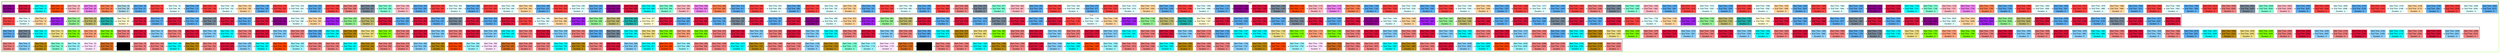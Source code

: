 digraph G {

fontname="Helvetica,Arial,sans-serif"
node [fontname="Helvetica,Arial,sans-serif"]
edge [fontname="Helvetica,Arial,sans-serif"]
graph [rankdir = "LR"];
node [fontsize = "20" shape = "ellipse"];

    subgraph cluster_Mod_0{
        color =chartreuse
        style = bold
        subgraph cluster_0{
           node [style=filled]
           color = black


            "node290" [
               label = "Start Time : 0 | End Time : 4 | Duration : 4"
               shape = "record"
               color = darkmagenta
            ]

            "node186" [
               label = "Start Time : 4 | End Time : 8 | Duration : 4"
               shape = "record"
               color = crimson
            ]

            "node64" [
               label = "Start Time : 8 | End Time : 13 | Duration : 5"
               shape = "record"
               color = aqua
            ]

            "node88" [
               label = "Start Time : 13 | End Time : 18 | Duration : 5"
               shape = "record"
               color = orangered1
            ]

            "node419" [
               label = "Start Time : 18 | End Time : 23 | Duration : 5"
               shape = "record"
               color = lightpink
            ]

            "node108" [
               label = "Start Time : 23 | End Time : 28 | Duration : 5"
               shape = "record"
               color = violet
            ]

            "node180" [
               label = "Start Time : 28 | End Time : 32 | Duration : 4"
               shape = "record"
               color = coral
            ]

            "node306" [
               label = "Start Time : 32 | End Time : 36 | Duration : 4"
               shape = "record"
               color = lightblue
            ]

            "node1" [
               label = "Start Time : 36 | End Time : 41 | Duration : 5"
               shape = "record"
               color = steelblue2
            ]

            "node113" [
               label = "Start Time : 72 | End Time : 76 | Duration : 4"
               shape = "record"
               color = brown1
            ]

            "node372" [
               label = "Start Time : 76 | End Time : 80 | Duration : 4"
               shape = "record"
               color = lightcyan
            ]

            "node3" [
               label = "Start Time : 108 | End Time : 113 | Duration : 5"
               shape = "record"
               color = steelblue2
            ]

            "node114" [
               label = "Start Time : 144 | End Time : 148 | Duration : 4"
               shape = "record"
               color = brown1
            ]

            "node373" [
               label = "Start Time : 148 | End Time : 152 | Duration : 4"
               shape = "record"
               color = lightcyan
            ]

            "node145" [
               label = "Start Time : 152 | End Time : 156 | Duration : 4"
               shape = "record"
               color = burlywood1
            ]

            "node5" [
               label = "Start Time : 180 | End Time : 185 | Duration : 5"
               shape = "record"
               color = steelblue2
            ]

            "node115" [
               label = "Start Time : 216 | End Time : 220 | Duration : 4"
               shape = "record"
               color = brown1
            ]

            "node374" [
               label = "Start Time : 220 | End Time : 224 | Duration : 4"
               shape = "record"
               color = lightcyan
            ]

            "node7" [
               label = "Start Time : 252 | End Time : 257 | Duration : 5"
               shape = "record"
               color = steelblue2
            ]

            "node116" [
               label = "Start Time : 288 | End Time : 292 | Duration : 4"
               shape = "record"
               color = brown1
            ]

            "node315" [
               label = "Start Time : 292 | End Time : 296 | Duration : 4"
               shape = "record"
               color = lightcoral
            ]

            "node469" [
               label = "Start Time : 296 | End Time : 301 | Duration : 5"
               shape = "record"
               color = lightslategray
            ]

            "node81" [
               label = "Start Time : 301 | End Time : 306 | Duration : 5"
               shape = "record"
               color = aquamarine
            ]

            "node420" [
               label = "Start Time : 306 | End Time : 311 | Duration : 5"
               shape = "record"
               color = lightpink
            ]

            "node9" [
               label = "Start Time : 324 | End Time : 329 | Duration : 5"
               shape = "record"
               color = steelblue2
            ]

            "node117" [
               label = "Start Time : 360 | End Time : 364 | Duration : 4"
               shape = "record"
               color = brown1
            ]

            "node376" [
               label = "Start Time : 364 | End Time : 368 | Duration : 4"
               shape = "record"
               color = lightcyan
            ]

            "node11" [
               label = "Start Time : 396 | End Time : 401 | Duration : 5"
               shape = "record"
               color = steelblue2
            ]

            "node118" [
               label = "Start Time : 432 | End Time : 436 | Duration : 4"
               shape = "record"
               color = brown1
            ]

            "node377" [
               label = "Start Time : 436 | End Time : 440 | Duration : 4"
               shape = "record"
               color = lightcyan
            ]

            "node147" [
               label = "Start Time : 440 | End Time : 444 | Duration : 4"
               shape = "record"
               color = burlywood1
            ]

            "node13" [
               label = "Start Time : 468 | End Time : 473 | Duration : 5"
               shape = "record"
               color = steelblue2
            ]

            "node119" [
               label = "Start Time : 504 | End Time : 508 | Duration : 4"
               shape = "record"
               color = brown1
            ]

            "node378" [
               label = "Start Time : 508 | End Time : 512 | Duration : 4"
               shape = "record"
               color = lightcyan
            ]

            "node15" [
               label = "Start Time : 540 | End Time : 545 | Duration : 5"
               shape = "record"
               color = steelblue2
            ]

            "node292" [
               label = "Start Time : 576 | End Time : 580 | Duration : 4"
               shape = "record"
               color = darkmagenta
            ]

            "node202" [
               label = "Start Time : 580 | End Time : 584 | Duration : 4"
               shape = "record"
               color = crimson
            ]

            "node68" [
               label = "Start Time : 584 | End Time : 589 | Duration : 5"
               shape = "record"
               color = aqua
            ]

            "node82" [
               label = "Start Time : 589 | End Time : 594 | Duration : 5"
               shape = "record"
               color = aquamarine
            ]

            "node421" [
               label = "Start Time : 594 | End Time : 599 | Duration : 5"
               shape = "record"
               color = lightpink
            ]

            "node109" [
               label = "Start Time : 599 | End Time : 604 | Duration : 5"
               shape = "record"
               color = violet
            ]

            "node181" [
               label = "Start Time : 604 | End Time : 608 | Duration : 4"
               shape = "record"
               color = coral
            ]

            "node17" [
               label = "Start Time : 612 | End Time : 617 | Duration : 5"
               shape = "record"
               color = steelblue2
            ]

            "node121" [
               label = "Start Time : 648 | End Time : 652 | Duration : 4"
               shape = "record"
               color = brown1
            ]

            "node380" [
               label = "Start Time : 652 | End Time : 656 | Duration : 4"
               shape = "record"
               color = lightcyan
            ]

            "node19" [
               label = "Start Time : 684 | End Time : 689 | Duration : 5"
               shape = "record"
               color = steelblue2
            ]

            "node122" [
               label = "Start Time : 720 | End Time : 724 | Duration : 4"
               shape = "record"
               color = brown1
            ]

            "node381" [
               label = "Start Time : 724 | End Time : 728 | Duration : 4"
               shape = "record"
               color = lightcyan
            ]

            "node149" [
               label = "Start Time : 728 | End Time : 732 | Duration : 4"
               shape = "record"
               color = burlywood1
            ]

            "node21" [
               label = "Start Time : 756 | End Time : 761 | Duration : 5"
               shape = "record"
               color = steelblue2
            ]

            "node123" [
               label = "Start Time : 792 | End Time : 796 | Duration : 4"
               shape = "record"
               color = brown1
            ]

            "node382" [
               label = "Start Time : 796 | End Time : 800 | Duration : 4"
               shape = "record"
               color = lightcyan
            ]

            "node23" [
               label = "Start Time : 828 | End Time : 833 | Duration : 5"
               shape = "record"
               color = steelblue2
            ]

            "node124" [
               label = "Start Time : 864 | End Time : 868 | Duration : 4"
               shape = "record"
               color = brown1
            ]

            "node331" [
               label = "Start Time : 868 | End Time : 872 | Duration : 4"
               shape = "record"
               color = lightcoral
            ]

            "node473" [
               label = "Start Time : 872 | End Time : 877 | Duration : 5"
               shape = "record"
               color = lightslategray
            ]

            "node83" [
               label = "Start Time : 877 | End Time : 882 | Duration : 5"
               shape = "record"
               color = aquamarine
            ]

            "node422" [
               label = "Start Time : 882 | End Time : 887 | Duration : 5"
               shape = "record"
               color = lightpink
            ]

            "node25" [
               label = "Start Time : 900 | End Time : 905 | Duration : 5"
               shape = "record"
               color = steelblue2
            ]

            "node125" [
               label = "Start Time : 936 | End Time : 940 | Duration : 4"
               shape = "record"
               color = brown1
            ]

            "node384" [
               label = "Start Time : 940 | End Time : 944 | Duration : 4"
               shape = "record"
               color = lightcyan
            ]

            "node27" [
               label = "Start Time : 972 | End Time : 977 | Duration : 5"
               shape = "record"
               color = steelblue2
            ]

            "node126" [
               label = "Start Time : 1008 | End Time : 1012 | Duration : 4"
               shape = "record"
               color = brown1
            ]

            "node385" [
               label = "Start Time : 1012 | End Time : 1016 | Duration : 4"
               shape = "record"
               color = lightcyan
            ]

            "node151" [
               label = "Start Time : 1016 | End Time : 1020 | Duration : 4"
               shape = "record"
               color = burlywood1
            ]

            "node29" [
               label = "Start Time : 1044 | End Time : 1049 | Duration : 5"
               shape = "record"
               color = steelblue2
            ]

            "node127" [
               label = "Start Time : 1080 | End Time : 1084 | Duration : 4"
               shape = "record"
               color = brown1
            ]

            "node386" [
               label = "Start Time : 1084 | End Time : 1088 | Duration : 4"
               shape = "record"
               color = lightcyan
            ]

            "node31" [
               label = "Start Time : 1116 | End Time : 1121 | Duration : 5"
               shape = "record"
               color = steelblue2
            ]

            "node294" [
               label = "Start Time : 1152 | End Time : 1156 | Duration : 4"
               shape = "record"
               color = darkmagenta
            ]

            "node218" [
               label = "Start Time : 1156 | End Time : 1160 | Duration : 4"
               shape = "record"
               color = crimson
            ]

            "node475" [
               label = "Start Time : 1160 | End Time : 1165 | Duration : 5"
               shape = "record"
               color = lightslategray
            ]

            "node92" [
               label = "Start Time : 1165 | End Time : 1170 | Duration : 5"
               shape = "record"
               color = orangered1
            ]

            "node423" [
               label = "Start Time : 1170 | End Time : 1175 | Duration : 5"
               shape = "record"
               color = lightpink
            ]

            "node110" [
               label = "Start Time : 1175 | End Time : 1180 | Duration : 5"
               shape = "record"
               color = violet
            ]

            "node182" [
               label = "Start Time : 1180 | End Time : 1184 | Duration : 4"
               shape = "record"
               color = coral
            ]

            "node33" [
               label = "Start Time : 1188 | End Time : 1193 | Duration : 5"
               shape = "record"
               color = steelblue2
            ]

            "node129" [
               label = "Start Time : 1224 | End Time : 1228 | Duration : 4"
               shape = "record"
               color = brown1
            ]

            "node388" [
               label = "Start Time : 1228 | End Time : 1232 | Duration : 4"
               shape = "record"
               color = lightcyan
            ]

            "node35" [
               label = "Start Time : 1260 | End Time : 1265 | Duration : 5"
               shape = "record"
               color = steelblue2
            ]

            "node130" [
               label = "Start Time : 1296 | End Time : 1300 | Duration : 4"
               shape = "record"
               color = brown1
            ]

            "node389" [
               label = "Start Time : 1300 | End Time : 1304 | Duration : 4"
               shape = "record"
               color = lightcyan
            ]

            "node153" [
               label = "Start Time : 1304 | End Time : 1308 | Duration : 4"
               shape = "record"
               color = burlywood1
            ]

            "node37" [
               label = "Start Time : 1332 | End Time : 1337 | Duration : 5"
               shape = "record"
               color = steelblue2
            ]

            "node131" [
               label = "Start Time : 1368 | End Time : 1372 | Duration : 4"
               shape = "record"
               color = brown1
            ]

            "node390" [
               label = "Start Time : 1372 | End Time : 1376 | Duration : 4"
               shape = "record"
               color = lightcyan
            ]

            "node39" [
               label = "Start Time : 1404 | End Time : 1409 | Duration : 5"
               shape = "record"
               color = steelblue2
            ]

            "node132" [
               label = "Start Time : 1440 | End Time : 1444 | Duration : 4"
               shape = "record"
               color = brown1
            ]

            "node347" [
               label = "Start Time : 1444 | End Time : 1448 | Duration : 4"
               shape = "record"
               color = lightcoral
            ]

            "node477" [
               label = "Start Time : 1448 | End Time : 1453 | Duration : 5"
               shape = "record"
               color = lightslategray
            ]

            "node85" [
               label = "Start Time : 1453 | End Time : 1458 | Duration : 5"
               shape = "record"
               color = aquamarine
            ]

            "node424" [
               label = "Start Time : 1458 | End Time : 1463 | Duration : 5"
               shape = "record"
               color = lightpink
            ]

            "node41" [
               label = "Start Time : 1476 | End Time : 1481 | Duration : 5"
               shape = "record"
               color = steelblue2
            ]

            "node133" [
               label = "Start Time : 1512 | End Time : 1516 | Duration : 4"
               shape = "record"
               color = brown1
            ]

            "node392" [
               label = "Start Time : 1516 | End Time : 1520 | Duration : 4"
               shape = "record"
               color = lightcyan
            ]

            "node43" [
               label = "Start Time : 1548 | End Time : 1553 | Duration : 5"
               shape = "record"
               color = steelblue2
            ]

            "node134" [
               label = "Start Time : 1584 | End Time : 1588 | Duration : 4"
               shape = "record"
               color = brown1
            ]

            "node393" [
               label = "Start Time : 1588 | End Time : 1592 | Duration : 4"
               shape = "record"
               color = lightcyan
            ]

            "node155" [
               label = "Start Time : 1592 | End Time : 1596 | Duration : 4"
               shape = "record"
               color = burlywood1
            ]

            "node45" [
               label = "Start Time : 1620 | End Time : 1625 | Duration : 5"
               shape = "record"
               color = steelblue2
            ]

            "node135" [
               label = "Start Time : 1656 | End Time : 1660 | Duration : 4"
               shape = "record"
               color = brown1
            ]

            "node394" [
               label = "Start Time : 1660 | End Time : 1664 | Duration : 4"
               shape = "record"
               color = lightcyan
            ]

            "node47" [
               label = "Start Time : 1692 | End Time : 1697 | Duration : 5"
               shape = "record"
               color = steelblue2
            ]

            "node296" [
               label = "Start Time : 1728 | End Time : 1732 | Duration : 4"
               shape = "record"
               color = darkmagenta
            ]

            "node234" [
               label = "Start Time : 1732 | End Time : 1736 | Duration : 4"
               shape = "record"
               color = crimson
            ]

            "node76" [
               label = "Start Time : 1736 | End Time : 1741 | Duration : 5"
               shape = "record"
               color = aqua
            ]

            "node86" [
               label = "Start Time : 1741 | End Time : 1746 | Duration : 5"
               shape = "record"
               color = aquamarine
            ]

            "node425" [
               label = "Start Time : 1746 | End Time : 1751 | Duration : 5"
               shape = "record"
               color = lightpink
            ]

            "node111" [
               label = "Start Time : 1751 | End Time : 1756 | Duration : 5"
               shape = "record"
               color = violet
            ]

            "node183" [
               label = "Start Time : 1756 | End Time : 1760 | Duration : 4"
               shape = "record"
               color = coral
            ]

            "node49" [
               label = "Start Time : 1764 | End Time : 1769 | Duration : 5"
               shape = "record"
               color = steelblue2
            ]

            "node137" [
               label = "Start Time : 1800 | End Time : 1804 | Duration : 4"
               shape = "record"
               color = brown1
            ]

            "node396" [
               label = "Start Time : 1804 | End Time : 1808 | Duration : 4"
               shape = "record"
               color = lightcyan
            ]

            "node51" [
               label = "Start Time : 1836 | End Time : 1841 | Duration : 5"
               shape = "record"
               color = steelblue2
            ]

            "node138" [
               label = "Start Time : 1872 | End Time : 1876 | Duration : 4"
               shape = "record"
               color = brown1
            ]

            "node397" [
               label = "Start Time : 1876 | End Time : 1880 | Duration : 4"
               shape = "record"
               color = lightcyan
            ]

            "node157" [
               label = "Start Time : 1880 | End Time : 1884 | Duration : 4"
               shape = "record"
               color = burlywood1
            ]

            "node53" [
               label = "Start Time : 1908 | End Time : 1913 | Duration : 5"
               shape = "record"
               color = steelblue2
            ]

            "node139" [
               label = "Start Time : 1944 | End Time : 1948 | Duration : 4"
               shape = "record"
               color = brown1
            ]

            "node398" [
               label = "Start Time : 1948 | End Time : 1952 | Duration : 4"
               shape = "record"
               color = lightcyan
            ]

            "node55" [
               label = "Start Time : 1980 | End Time : 1985 | Duration : 5"
               shape = "record"
               color = steelblue2
            ]

            "node140" [
               label = "Start Time : 2016 | End Time : 2020 | Duration : 4"
               shape = "record"
               color = brown1
            ]

            "node363" [
               label = "Start Time : 2020 | End Time : 2024 | Duration : 4"
               shape = "record"
               color = lightcoral
            ]

            "node481" [
               label = "Start Time : 2024 | End Time : 2029 | Duration : 5"
               shape = "record"
               color = lightslategray
            ]

            "node87" [
               label = "Start Time : 2029 | End Time : 2034 | Duration : 5"
               shape = "record"
               color = aquamarine
            ]

            "node426" [
               label = "Start Time : 2034 | End Time : 2039 | Duration : 5"
               shape = "record"
               color = lightpink
            ]

            "node57" [
               label = "Start Time : 2052 | End Time : 2057 | Duration : 5"
               shape = "record"
               color = steelblue2
            ]

            "node141" [
               label = "Start Time : 2088 | End Time : 2092 | Duration : 4"
               shape = "record"
               color = brown1
            ]

            "node400" [
               label = "Start Time : 2092 | End Time : 2096 | Duration : 4"
               shape = "record"
               color = lightcyan
            ]

            "node59" [
               label = "Start Time : 2124 | End Time : 2129 | Duration : 5"
               shape = "record"
               color = steelblue2
            ]

            "node142" [
               label = "Start Time : 2160 | End Time : 2164 | Duration : 4"
               shape = "record"
               color = brown1
            ]

            "node401" [
               label = "Start Time : 2164 | End Time : 2168 | Duration : 4"
               shape = "record"
               color = lightcyan
            ]

            "node159" [
               label = "Start Time : 2168 | End Time : 2172 | Duration : 4"
               shape = "record"
               color = burlywood1
            ]

            "node61" [
               label = "Start Time : 2196 | End Time : 2201 | Duration : 5"
               shape = "record"
               color = steelblue2
            ]

            "node143" [
               label = "Start Time : 2232 | End Time : 2236 | Duration : 4"
               shape = "record"
               color = brown1
            ]

            "node402" [
               label = "Start Time : 2236 | End Time : 2240 | Duration : 4"
               shape = "record"
               color = lightcyan
            ]

            "node63" [
               label = "Start Time : 2268 | End Time : 2273 | Duration : 5"
               shape = "record"
               color = steelblue2
            ]

            node290 -> node186 -> node64 -> node88 -> node419 -> node108 -> node180 -> node306 -> node1 -> node113 -> node372 -> node3 -> node114 -> node373 -> node145 -> node5 -> node115 -> node374 -> node7 -> node116 -> node315 -> node469 -> node81 -> node420 -> node9 -> node117 -> node376 -> node11 -> node118 -> node377 -> node147 -> node13 -> node119 -> node378 -> node15 -> node292 -> node202 -> node68 -> node82 -> node421 -> node109 -> node181 -> node17 -> node121 -> node380 -> node19 -> node122 -> node381 -> node149 -> node21 -> node123 -> node382 -> node23 -> node124 -> node331 -> node473 -> node83 -> node422 -> node25 -> node125 -> node384 -> node27 -> node126 -> node385 -> node151 -> node29 -> node127 -> node386 -> node31 -> node294 -> node218 -> node475 -> node92 -> node423 -> node110 -> node182 -> node33 -> node129 -> node388 -> node35 -> node130 -> node389 -> node153 -> node37 -> node131 -> node390 -> node39 -> node132 -> node347 -> node477 -> node85 -> node424 -> node41 -> node133 -> node392 -> node43 -> node134 -> node393 -> node155 -> node45 -> node135 -> node394 -> node47 -> node296 -> node234 -> node76 -> node86 -> node425 -> node111 -> node183 -> node49 -> node137 -> node396 -> node51 -> node138 -> node397 -> node157 -> node53 -> node139 -> node398 -> node55 -> node140 -> node363 -> node481 -> node87 -> node426 -> node57 -> node141 -> node400 -> node59 -> node142 -> node401 -> node159 -> node61 -> node143 -> node402 -> node63

            label = "PC #1"

        }
        subgraph cluster_1{
           node [style=filled]
           color = black


            "node112" [
               label = "Start Time : 0 | End Time : 4 | Duration : 4"
               shape = "record"
               color = brown1
            ]

            "node371" [
               label = "Start Time : 4 | End Time : 8 | Duration : 4"
               shape = "record"
               color = lightcyan
            ]

            "node144" [
               label = "Start Time : 8 | End Time : 12 | Duration : 4"
               shape = "record"
               color = burlywood1
            ]

            "node96" [
               label = "Start Time : 12 | End Time : 17 | Duration : 5"
               shape = "record"
               color = x11purple
            ]

            "node411" [
               label = "Start Time : 17 | End Time : 22 | Duration : 5"
               shape = "record"
               color = lightgreen
            ]

            "node282" [
               label = "Start Time : 22 | End Time : 26 | Duration : 4"
               shape = "record"
               color = darkkhaki
            ]

            "node431" [
               label = "Start Time : 26 | End Time : 31 | Duration : 5"
               shape = "record"
               color = lightseagreen
            ]

            "node302" [
               label = "Start Time : 31 | End Time : 35 | Duration : 4"
               shape = "record"
               color = lemonchiffon
            ]

            "node187" [
               label = "Start Time : 36 | End Time : 40 | Duration : 4"
               shape = "record"
               color = crimson
            ]

            "node2" [
               label = "Start Time : 72 | End Time : 77 | Duration : 5"
               shape = "record"
               color = steelblue2
            ]

            "node189" [
               label = "Start Time : 108 | End Time : 112 | Duration : 4"
               shape = "record"
               color = crimson
            ]

            "node4" [
               label = "Start Time : 144 | End Time : 149 | Duration : 5"
               shape = "record"
               color = steelblue2
            ]

            "node468" [
               label = "Start Time : 149 | End Time : 154 | Duration : 5"
               shape = "record"
               color = lightslategray
            ]

            "node191" [
               label = "Start Time : 180 | End Time : 184 | Duration : 4"
               shape = "record"
               color = crimson
            ]

            "node6" [
               label = "Start Time : 216 | End Time : 221 | Duration : 5"
               shape = "record"
               color = steelblue2
            ]

            "node193" [
               label = "Start Time : 252 | End Time : 256 | Duration : 4"
               shape = "record"
               color = crimson
            ]

            "node291" [
               label = "Start Time : 288 | End Time : 292 | Duration : 4"
               shape = "record"
               color = darkmagenta
            ]

            "node375" [
               label = "Start Time : 292 | End Time : 296 | Duration : 4"
               shape = "record"
               color = lightcyan
            ]

            "node146" [
               label = "Start Time : 296 | End Time : 300 | Duration : 4"
               shape = "record"
               color = burlywood1
            ]

            "node97" [
               label = "Start Time : 300 | End Time : 305 | Duration : 5"
               shape = "record"
               color = x11purple
            ]

            "node412" [
               label = "Start Time : 305 | End Time : 310 | Duration : 5"
               shape = "record"
               color = lightgreen
            ]

            "node283" [
               label = "Start Time : 310 | End Time : 314 | Duration : 4"
               shape = "record"
               color = darkkhaki
            ]

            "node195" [
               label = "Start Time : 324 | End Time : 328 | Duration : 4"
               shape = "record"
               color = crimson
            ]

            "node10" [
               label = "Start Time : 360 | End Time : 365 | Duration : 5"
               shape = "record"
               color = steelblue2
            ]

            "node197" [
               label = "Start Time : 396 | End Time : 400 | Duration : 4"
               shape = "record"
               color = crimson
            ]

            "node12" [
               label = "Start Time : 432 | End Time : 437 | Duration : 5"
               shape = "record"
               color = steelblue2
            ]

            "node470" [
               label = "Start Time : 437 | End Time : 442 | Duration : 5"
               shape = "record"
               color = lightslategray
            ]

            "node199" [
               label = "Start Time : 468 | End Time : 472 | Duration : 4"
               shape = "record"
               color = crimson
            ]

            "node14" [
               label = "Start Time : 504 | End Time : 509 | Duration : 5"
               shape = "record"
               color = steelblue2
            ]

            "node201" [
               label = "Start Time : 540 | End Time : 544 | Duration : 4"
               shape = "record"
               color = crimson
            ]

            "node120" [
               label = "Start Time : 576 | End Time : 580 | Duration : 4"
               shape = "record"
               color = brown1
            ]

            "node379" [
               label = "Start Time : 580 | End Time : 584 | Duration : 4"
               shape = "record"
               color = lightcyan
            ]

            "node148" [
               label = "Start Time : 584 | End Time : 588 | Duration : 4"
               shape = "record"
               color = burlywood1
            ]

            "node98" [
               label = "Start Time : 588 | End Time : 593 | Duration : 5"
               shape = "record"
               color = x11purple
            ]

            "node413" [
               label = "Start Time : 593 | End Time : 598 | Duration : 5"
               shape = "record"
               color = lightgreen
            ]

            "node284" [
               label = "Start Time : 598 | End Time : 602 | Duration : 4"
               shape = "record"
               color = darkkhaki
            ]

            "node432" [
               label = "Start Time : 602 | End Time : 607 | Duration : 5"
               shape = "record"
               color = lightseagreen
            ]

            "node303" [
               label = "Start Time : 607 | End Time : 611 | Duration : 4"
               shape = "record"
               color = lemonchiffon
            ]

            "node203" [
               label = "Start Time : 612 | End Time : 616 | Duration : 4"
               shape = "record"
               color = crimson
            ]

            "node18" [
               label = "Start Time : 648 | End Time : 653 | Duration : 5"
               shape = "record"
               color = steelblue2
            ]

            "node205" [
               label = "Start Time : 684 | End Time : 688 | Duration : 4"
               shape = "record"
               color = crimson
            ]

            "node20" [
               label = "Start Time : 720 | End Time : 725 | Duration : 5"
               shape = "record"
               color = steelblue2
            ]

            "node472" [
               label = "Start Time : 725 | End Time : 730 | Duration : 5"
               shape = "record"
               color = lightslategray
            ]

            "node207" [
               label = "Start Time : 756 | End Time : 760 | Duration : 4"
               shape = "record"
               color = crimson
            ]

            "node22" [
               label = "Start Time : 792 | End Time : 797 | Duration : 5"
               shape = "record"
               color = steelblue2
            ]

            "node209" [
               label = "Start Time : 828 | End Time : 832 | Duration : 4"
               shape = "record"
               color = crimson
            ]

            "node293" [
               label = "Start Time : 864 | End Time : 868 | Duration : 4"
               shape = "record"
               color = darkmagenta
            ]

            "node383" [
               label = "Start Time : 868 | End Time : 872 | Duration : 4"
               shape = "record"
               color = lightcyan
            ]

            "node150" [
               label = "Start Time : 872 | End Time : 876 | Duration : 4"
               shape = "record"
               color = burlywood1
            ]

            "node99" [
               label = "Start Time : 876 | End Time : 881 | Duration : 5"
               shape = "record"
               color = x11purple
            ]

            "node414" [
               label = "Start Time : 881 | End Time : 886 | Duration : 5"
               shape = "record"
               color = lightgreen
            ]

            "node285" [
               label = "Start Time : 886 | End Time : 890 | Duration : 4"
               shape = "record"
               color = darkkhaki
            ]

            "node211" [
               label = "Start Time : 900 | End Time : 904 | Duration : 4"
               shape = "record"
               color = crimson
            ]

            "node26" [
               label = "Start Time : 936 | End Time : 941 | Duration : 5"
               shape = "record"
               color = steelblue2
            ]

            "node213" [
               label = "Start Time : 972 | End Time : 976 | Duration : 4"
               shape = "record"
               color = crimson
            ]

            "node28" [
               label = "Start Time : 1008 | End Time : 1013 | Duration : 5"
               shape = "record"
               color = steelblue2
            ]

            "node474" [
               label = "Start Time : 1013 | End Time : 1018 | Duration : 5"
               shape = "record"
               color = lightslategray
            ]

            "node215" [
               label = "Start Time : 1044 | End Time : 1048 | Duration : 4"
               shape = "record"
               color = crimson
            ]

            "node30" [
               label = "Start Time : 1080 | End Time : 1085 | Duration : 5"
               shape = "record"
               color = steelblue2
            ]

            "node217" [
               label = "Start Time : 1116 | End Time : 1120 | Duration : 4"
               shape = "record"
               color = crimson
            ]

            "node128" [
               label = "Start Time : 1152 | End Time : 1156 | Duration : 4"
               shape = "record"
               color = brown1
            ]

            "node387" [
               label = "Start Time : 1156 | End Time : 1160 | Duration : 4"
               shape = "record"
               color = lightcyan
            ]

            "node152" [
               label = "Start Time : 1160 | End Time : 1164 | Duration : 4"
               shape = "record"
               color = burlywood1
            ]

            "node100" [
               label = "Start Time : 1164 | End Time : 1169 | Duration : 5"
               shape = "record"
               color = x11purple
            ]

            "node415" [
               label = "Start Time : 1169 | End Time : 1174 | Duration : 5"
               shape = "record"
               color = lightgreen
            ]

            "node286" [
               label = "Start Time : 1174 | End Time : 1178 | Duration : 4"
               shape = "record"
               color = darkkhaki
            ]

            "node433" [
               label = "Start Time : 1178 | End Time : 1183 | Duration : 5"
               shape = "record"
               color = lightseagreen
            ]

            "node304" [
               label = "Start Time : 1183 | End Time : 1187 | Duration : 4"
               shape = "record"
               color = lemonchiffon
            ]

            "node219" [
               label = "Start Time : 1188 | End Time : 1192 | Duration : 4"
               shape = "record"
               color = crimson
            ]

            "node34" [
               label = "Start Time : 1224 | End Time : 1229 | Duration : 5"
               shape = "record"
               color = steelblue2
            ]

            "node221" [
               label = "Start Time : 1260 | End Time : 1264 | Duration : 4"
               shape = "record"
               color = crimson
            ]

            "node36" [
               label = "Start Time : 1296 | End Time : 1301 | Duration : 5"
               shape = "record"
               color = steelblue2
            ]

            "node476" [
               label = "Start Time : 1301 | End Time : 1306 | Duration : 5"
               shape = "record"
               color = lightslategray
            ]

            "node223" [
               label = "Start Time : 1332 | End Time : 1336 | Duration : 4"
               shape = "record"
               color = crimson
            ]

            "node38" [
               label = "Start Time : 1368 | End Time : 1373 | Duration : 5"
               shape = "record"
               color = steelblue2
            ]

            "node225" [
               label = "Start Time : 1404 | End Time : 1408 | Duration : 4"
               shape = "record"
               color = crimson
            ]

            "node295" [
               label = "Start Time : 1440 | End Time : 1444 | Duration : 4"
               shape = "record"
               color = darkmagenta
            ]

            "node391" [
               label = "Start Time : 1444 | End Time : 1448 | Duration : 4"
               shape = "record"
               color = lightcyan
            ]

            "node154" [
               label = "Start Time : 1448 | End Time : 1452 | Duration : 4"
               shape = "record"
               color = burlywood1
            ]

            "node101" [
               label = "Start Time : 1452 | End Time : 1457 | Duration : 5"
               shape = "record"
               color = x11purple
            ]

            "node416" [
               label = "Start Time : 1457 | End Time : 1462 | Duration : 5"
               shape = "record"
               color = lightgreen
            ]

            "node287" [
               label = "Start Time : 1462 | End Time : 1466 | Duration : 4"
               shape = "record"
               color = darkkhaki
            ]

            "node227" [
               label = "Start Time : 1476 | End Time : 1480 | Duration : 4"
               shape = "record"
               color = crimson
            ]

            "node42" [
               label = "Start Time : 1512 | End Time : 1517 | Duration : 5"
               shape = "record"
               color = steelblue2
            ]

            "node229" [
               label = "Start Time : 1548 | End Time : 1552 | Duration : 4"
               shape = "record"
               color = crimson
            ]

            "node44" [
               label = "Start Time : 1584 | End Time : 1589 | Duration : 5"
               shape = "record"
               color = steelblue2
            ]

            "node478" [
               label = "Start Time : 1589 | End Time : 1594 | Duration : 5"
               shape = "record"
               color = lightslategray
            ]

            "node231" [
               label = "Start Time : 1620 | End Time : 1624 | Duration : 4"
               shape = "record"
               color = crimson
            ]

            "node46" [
               label = "Start Time : 1656 | End Time : 1661 | Duration : 5"
               shape = "record"
               color = steelblue2
            ]

            "node233" [
               label = "Start Time : 1692 | End Time : 1696 | Duration : 4"
               shape = "record"
               color = crimson
            ]

            "node136" [
               label = "Start Time : 1728 | End Time : 1732 | Duration : 4"
               shape = "record"
               color = brown1
            ]

            "node395" [
               label = "Start Time : 1732 | End Time : 1736 | Duration : 4"
               shape = "record"
               color = lightcyan
            ]

            "node156" [
               label = "Start Time : 1736 | End Time : 1740 | Duration : 4"
               shape = "record"
               color = burlywood1
            ]

            "node102" [
               label = "Start Time : 1740 | End Time : 1745 | Duration : 5"
               shape = "record"
               color = x11purple
            ]

            "node417" [
               label = "Start Time : 1745 | End Time : 1750 | Duration : 5"
               shape = "record"
               color = lightgreen
            ]

            "node288" [
               label = "Start Time : 1750 | End Time : 1754 | Duration : 4"
               shape = "record"
               color = darkkhaki
            ]

            "node434" [
               label = "Start Time : 1754 | End Time : 1759 | Duration : 5"
               shape = "record"
               color = lightseagreen
            ]

            "node305" [
               label = "Start Time : 1759 | End Time : 1763 | Duration : 4"
               shape = "record"
               color = lemonchiffon
            ]

            "node235" [
               label = "Start Time : 1764 | End Time : 1768 | Duration : 4"
               shape = "record"
               color = crimson
            ]

            "node50" [
               label = "Start Time : 1800 | End Time : 1805 | Duration : 5"
               shape = "record"
               color = steelblue2
            ]

            "node237" [
               label = "Start Time : 1836 | End Time : 1840 | Duration : 4"
               shape = "record"
               color = crimson
            ]

            "node52" [
               label = "Start Time : 1872 | End Time : 1877 | Duration : 5"
               shape = "record"
               color = steelblue2
            ]

            "node480" [
               label = "Start Time : 1877 | End Time : 1882 | Duration : 5"
               shape = "record"
               color = lightslategray
            ]

            "node239" [
               label = "Start Time : 1908 | End Time : 1912 | Duration : 4"
               shape = "record"
               color = crimson
            ]

            "node54" [
               label = "Start Time : 1944 | End Time : 1949 | Duration : 5"
               shape = "record"
               color = steelblue2
            ]

            "node241" [
               label = "Start Time : 1980 | End Time : 1984 | Duration : 4"
               shape = "record"
               color = crimson
            ]

            "node297" [
               label = "Start Time : 2016 | End Time : 2020 | Duration : 4"
               shape = "record"
               color = darkmagenta
            ]

            "node399" [
               label = "Start Time : 2020 | End Time : 2024 | Duration : 4"
               shape = "record"
               color = lightcyan
            ]

            "node158" [
               label = "Start Time : 2024 | End Time : 2028 | Duration : 4"
               shape = "record"
               color = burlywood1
            ]

            "node103" [
               label = "Start Time : 2028 | End Time : 2033 | Duration : 5"
               shape = "record"
               color = x11purple
            ]

            "node418" [
               label = "Start Time : 2033 | End Time : 2038 | Duration : 5"
               shape = "record"
               color = lightgreen
            ]

            "node289" [
               label = "Start Time : 2038 | End Time : 2042 | Duration : 4"
               shape = "record"
               color = darkkhaki
            ]

            "node243" [
               label = "Start Time : 2052 | End Time : 2056 | Duration : 4"
               shape = "record"
               color = crimson
            ]

            "node58" [
               label = "Start Time : 2088 | End Time : 2093 | Duration : 5"
               shape = "record"
               color = steelblue2
            ]

            "node245" [
               label = "Start Time : 2124 | End Time : 2128 | Duration : 4"
               shape = "record"
               color = crimson
            ]

            "node60" [
               label = "Start Time : 2160 | End Time : 2165 | Duration : 5"
               shape = "record"
               color = steelblue2
            ]

            "node482" [
               label = "Start Time : 2165 | End Time : 2170 | Duration : 5"
               shape = "record"
               color = lightslategray
            ]

            "node247" [
               label = "Start Time : 2196 | End Time : 2200 | Duration : 4"
               shape = "record"
               color = crimson
            ]

            "node62" [
               label = "Start Time : 2232 | End Time : 2237 | Duration : 5"
               shape = "record"
               color = steelblue2
            ]

            "node249" [
               label = "Start Time : 2268 | End Time : 2272 | Duration : 4"
               shape = "record"
               color = crimson
            ]

            node112 -> node371 -> node144 -> node96 -> node411 -> node282 -> node431 -> node302 -> node187 -> node2 -> node189 -> node4 -> node468 -> node191 -> node6 -> node193 -> node291 -> node375 -> node146 -> node97 -> node412 -> node283 -> node195 -> node10 -> node197 -> node12 -> node470 -> node199 -> node14 -> node201 -> node120 -> node379 -> node148 -> node98 -> node413 -> node284 -> node432 -> node303 -> node203 -> node18 -> node205 -> node20 -> node472 -> node207 -> node22 -> node209 -> node293 -> node383 -> node150 -> node99 -> node414 -> node285 -> node211 -> node26 -> node213 -> node28 -> node474 -> node215 -> node30 -> node217 -> node128 -> node387 -> node152 -> node100 -> node415 -> node286 -> node433 -> node304 -> node219 -> node34 -> node221 -> node36 -> node476 -> node223 -> node38 -> node225 -> node295 -> node391 -> node154 -> node101 -> node416 -> node287 -> node227 -> node42 -> node229 -> node44 -> node478 -> node231 -> node46 -> node233 -> node136 -> node395 -> node156 -> node102 -> node417 -> node288 -> node434 -> node305 -> node235 -> node50 -> node237 -> node52 -> node480 -> node239 -> node54 -> node241 -> node297 -> node399 -> node158 -> node103 -> node418 -> node289 -> node243 -> node58 -> node245 -> node60 -> node482 -> node247 -> node62 -> node249

            label = "PC #2"

        }
        subgraph cluster_2{
           node [style=filled]
           color = black


            "node0" [
               label = "Start Time : 0 | End Time : 5 | Duration : 5"
               shape = "record"
               color = steelblue2
            ]

            "node467" [
               label = "Start Time : 5 | End Time : 10 | Duration : 5"
               shape = "record"
               color = lightslategray
            ]

            "node250" [
               label = "Start Time : 10 | End Time : 14 | Duration : 4"
               shape = "record"
               color = cyan
            ]

            "node403" [
               label = "Start Time : 14 | End Time : 19 | Duration : 5"
               shape = "record"
               color = lightgoldenrod
            ]

            "node168" [
               label = "Start Time : 19 | End Time : 23 | Duration : 4"
               shape = "record"
               color = chartreuse
            ]

            "node427" [
               label = "Start Time : 23 | End Time : 28 | Duration : 5"
               shape = "record"
               color = lightsalmon
            ]

            "node298" [
               label = "Start Time : 28 | End Time : 32 | Duration : 4"
               shape = "record"
               color = lawngreen
            ]

            "node308" [
               label = "Start Time : 36 | End Time : 40 | Duration : 4"
               shape = "record"
               color = lightcoral
            ]

            "node188" [
               label = "Start Time : 72 | End Time : 76 | Duration : 4"
               shape = "record"
               color = crimson
            ]

            "node436" [
               label = "Start Time : 76 | End Time : 81 | Duration : 5"
               shape = "record"
               color = lightskyblue
            ]

            "node310" [
               label = "Start Time : 108 | End Time : 112 | Duration : 4"
               shape = "record"
               color = lightcoral
            ]

            "node190" [
               label = "Start Time : 144 | End Time : 148 | Duration : 4"
               shape = "record"
               color = crimson
            ]

            "node437" [
               label = "Start Time : 148 | End Time : 153 | Duration : 5"
               shape = "record"
               color = lightskyblue
            ]

            "node251" [
               label = "Start Time : 153 | End Time : 157 | Duration : 4"
               shape = "record"
               color = cyan
            ]

            "node312" [
               label = "Start Time : 180 | End Time : 184 | Duration : 4"
               shape = "record"
               color = lightcoral
            ]

            "node192" [
               label = "Start Time : 216 | End Time : 220 | Duration : 4"
               shape = "record"
               color = crimson
            ]

            "node438" [
               label = "Start Time : 220 | End Time : 225 | Duration : 5"
               shape = "record"
               color = lightskyblue
            ]

            "node314" [
               label = "Start Time : 252 | End Time : 256 | Duration : 4"
               shape = "record"
               color = lightcoral
            ]

            "node8" [
               label = "Start Time : 288 | End Time : 293 | Duration : 5"
               shape = "record"
               color = steelblue2
            ]

            "node66" [
               label = "Start Time : 293 | End Time : 298 | Duration : 5"
               shape = "record"
               color = aqua
            ]

            "node268" [
               label = "Start Time : 298 | End Time : 302 | Duration : 4"
               shape = "record"
               color = darkgoldenrod
            ]

            "node404" [
               label = "Start Time : 302 | End Time : 307 | Duration : 5"
               shape = "record"
               color = lightgoldenrod
            ]

            "node169" [
               label = "Start Time : 307 | End Time : 311 | Duration : 4"
               shape = "record"
               color = chartreuse
            ]

            "node316" [
               label = "Start Time : 324 | End Time : 328 | Duration : 4"
               shape = "record"
               color = lightcoral
            ]

            "node196" [
               label = "Start Time : 360 | End Time : 364 | Duration : 4"
               shape = "record"
               color = crimson
            ]

            "node440" [
               label = "Start Time : 364 | End Time : 369 | Duration : 5"
               shape = "record"
               color = lightskyblue
            ]

            "node318" [
               label = "Start Time : 396 | End Time : 400 | Duration : 4"
               shape = "record"
               color = lightcoral
            ]

            "node198" [
               label = "Start Time : 432 | End Time : 436 | Duration : 4"
               shape = "record"
               color = crimson
            ]

            "node441" [
               label = "Start Time : 436 | End Time : 441 | Duration : 5"
               shape = "record"
               color = lightskyblue
            ]

            "node253" [
               label = "Start Time : 441 | End Time : 445 | Duration : 4"
               shape = "record"
               color = cyan
            ]

            "node320" [
               label = "Start Time : 468 | End Time : 472 | Duration : 4"
               shape = "record"
               color = lightcoral
            ]

            "node200" [
               label = "Start Time : 504 | End Time : 508 | Duration : 4"
               shape = "record"
               color = crimson
            ]

            "node442" [
               label = "Start Time : 508 | End Time : 513 | Duration : 5"
               shape = "record"
               color = lightskyblue
            ]

            "node322" [
               label = "Start Time : 540 | End Time : 544 | Duration : 4"
               shape = "record"
               color = lightcoral
            ]

            "node16" [
               label = "Start Time : 576 | End Time : 581 | Duration : 5"
               shape = "record"
               color = steelblue2
            ]

            "node471" [
               label = "Start Time : 581 | End Time : 586 | Duration : 5"
               shape = "record"
               color = lightslategray
            ]

            "node254" [
               label = "Start Time : 586 | End Time : 590 | Duration : 4"
               shape = "record"
               color = cyan
            ]

            "node405" [
               label = "Start Time : 590 | End Time : 595 | Duration : 5"
               shape = "record"
               color = lightgoldenrod
            ]

            "node170" [
               label = "Start Time : 595 | End Time : 599 | Duration : 4"
               shape = "record"
               color = chartreuse
            ]

            "node428" [
               label = "Start Time : 599 | End Time : 604 | Duration : 5"
               shape = "record"
               color = lightsalmon
            ]

            "node299" [
               label = "Start Time : 604 | End Time : 608 | Duration : 4"
               shape = "record"
               color = lawngreen
            ]

            "node324" [
               label = "Start Time : 612 | End Time : 616 | Duration : 4"
               shape = "record"
               color = lightcoral
            ]

            "node204" [
               label = "Start Time : 648 | End Time : 652 | Duration : 4"
               shape = "record"
               color = crimson
            ]

            "node444" [
               label = "Start Time : 652 | End Time : 657 | Duration : 5"
               shape = "record"
               color = lightskyblue
            ]

            "node326" [
               label = "Start Time : 684 | End Time : 688 | Duration : 4"
               shape = "record"
               color = lightcoral
            ]

            "node206" [
               label = "Start Time : 720 | End Time : 724 | Duration : 4"
               shape = "record"
               color = crimson
            ]

            "node445" [
               label = "Start Time : 724 | End Time : 729 | Duration : 5"
               shape = "record"
               color = lightskyblue
            ]

            "node255" [
               label = "Start Time : 729 | End Time : 733 | Duration : 4"
               shape = "record"
               color = cyan
            ]

            "node328" [
               label = "Start Time : 756 | End Time : 760 | Duration : 4"
               shape = "record"
               color = lightcoral
            ]

            "node208" [
               label = "Start Time : 792 | End Time : 796 | Duration : 4"
               shape = "record"
               color = crimson
            ]

            "node446" [
               label = "Start Time : 796 | End Time : 801 | Duration : 5"
               shape = "record"
               color = lightskyblue
            ]

            "node330" [
               label = "Start Time : 828 | End Time : 832 | Duration : 4"
               shape = "record"
               color = lightcoral
            ]

            "node24" [
               label = "Start Time : 864 | End Time : 869 | Duration : 5"
               shape = "record"
               color = steelblue2
            ]

            "node70" [
               label = "Start Time : 869 | End Time : 874 | Duration : 5"
               shape = "record"
               color = aqua
            ]

            "node272" [
               label = "Start Time : 874 | End Time : 878 | Duration : 4"
               shape = "record"
               color = darkgoldenrod
            ]

            "node406" [
               label = "Start Time : 878 | End Time : 883 | Duration : 5"
               shape = "record"
               color = lightgoldenrod
            ]

            "node171" [
               label = "Start Time : 883 | End Time : 887 | Duration : 4"
               shape = "record"
               color = chartreuse
            ]

            "node332" [
               label = "Start Time : 900 | End Time : 904 | Duration : 4"
               shape = "record"
               color = lightcoral
            ]

            "node212" [
               label = "Start Time : 936 | End Time : 940 | Duration : 4"
               shape = "record"
               color = crimson
            ]

            "node448" [
               label = "Start Time : 940 | End Time : 945 | Duration : 5"
               shape = "record"
               color = lightskyblue
            ]

            "node334" [
               label = "Start Time : 972 | End Time : 976 | Duration : 4"
               shape = "record"
               color = lightcoral
            ]

            "node214" [
               label = "Start Time : 1008 | End Time : 1012 | Duration : 4"
               shape = "record"
               color = crimson
            ]

            "node449" [
               label = "Start Time : 1012 | End Time : 1017 | Duration : 5"
               shape = "record"
               color = lightskyblue
            ]

            "node257" [
               label = "Start Time : 1017 | End Time : 1021 | Duration : 4"
               shape = "record"
               color = cyan
            ]

            "node336" [
               label = "Start Time : 1044 | End Time : 1048 | Duration : 4"
               shape = "record"
               color = lightcoral
            ]

            "node216" [
               label = "Start Time : 1080 | End Time : 1084 | Duration : 4"
               shape = "record"
               color = crimson
            ]

            "node450" [
               label = "Start Time : 1084 | End Time : 1089 | Duration : 5"
               shape = "record"
               color = lightskyblue
            ]

            "node338" [
               label = "Start Time : 1116 | End Time : 1120 | Duration : 4"
               shape = "record"
               color = lightcoral
            ]

            "node32" [
               label = "Start Time : 1152 | End Time : 1157 | Duration : 5"
               shape = "record"
               color = steelblue2
            ]

            "node72" [
               label = "Start Time : 1157 | End Time : 1162 | Duration : 5"
               shape = "record"
               color = aqua
            ]

            "node258" [
               label = "Start Time : 1162 | End Time : 1166 | Duration : 4"
               shape = "record"
               color = cyan
            ]

            "node407" [
               label = "Start Time : 1166 | End Time : 1171 | Duration : 5"
               shape = "record"
               color = lightgoldenrod
            ]

            "node172" [
               label = "Start Time : 1171 | End Time : 1175 | Duration : 4"
               shape = "record"
               color = chartreuse
            ]

            "node429" [
               label = "Start Time : 1175 | End Time : 1180 | Duration : 5"
               shape = "record"
               color = lightsalmon
            ]

            "node300" [
               label = "Start Time : 1180 | End Time : 1184 | Duration : 4"
               shape = "record"
               color = lawngreen
            ]

            "node340" [
               label = "Start Time : 1188 | End Time : 1192 | Duration : 4"
               shape = "record"
               color = lightcoral
            ]

            "node220" [
               label = "Start Time : 1224 | End Time : 1228 | Duration : 4"
               shape = "record"
               color = crimson
            ]

            "node452" [
               label = "Start Time : 1228 | End Time : 1233 | Duration : 5"
               shape = "record"
               color = lightskyblue
            ]

            "node342" [
               label = "Start Time : 1260 | End Time : 1264 | Duration : 4"
               shape = "record"
               color = lightcoral
            ]

            "node222" [
               label = "Start Time : 1296 | End Time : 1300 | Duration : 4"
               shape = "record"
               color = crimson
            ]

            "node453" [
               label = "Start Time : 1300 | End Time : 1305 | Duration : 5"
               shape = "record"
               color = lightskyblue
            ]

            "node259" [
               label = "Start Time : 1305 | End Time : 1309 | Duration : 4"
               shape = "record"
               color = cyan
            ]

            "node344" [
               label = "Start Time : 1332 | End Time : 1336 | Duration : 4"
               shape = "record"
               color = lightcoral
            ]

            "node224" [
               label = "Start Time : 1368 | End Time : 1372 | Duration : 4"
               shape = "record"
               color = crimson
            ]

            "node454" [
               label = "Start Time : 1372 | End Time : 1377 | Duration : 5"
               shape = "record"
               color = lightskyblue
            ]

            "node346" [
               label = "Start Time : 1404 | End Time : 1408 | Duration : 4"
               shape = "record"
               color = lightcoral
            ]

            "node40" [
               label = "Start Time : 1440 | End Time : 1445 | Duration : 5"
               shape = "record"
               color = steelblue2
            ]

            "node74" [
               label = "Start Time : 1445 | End Time : 1450 | Duration : 5"
               shape = "record"
               color = aqua
            ]

            "node276" [
               label = "Start Time : 1450 | End Time : 1454 | Duration : 4"
               shape = "record"
               color = darkgoldenrod
            ]

            "node408" [
               label = "Start Time : 1454 | End Time : 1459 | Duration : 5"
               shape = "record"
               color = lightgoldenrod
            ]

            "node173" [
               label = "Start Time : 1459 | End Time : 1463 | Duration : 4"
               shape = "record"
               color = chartreuse
            ]

            "node348" [
               label = "Start Time : 1476 | End Time : 1480 | Duration : 4"
               shape = "record"
               color = lightcoral
            ]

            "node228" [
               label = "Start Time : 1512 | End Time : 1516 | Duration : 4"
               shape = "record"
               color = crimson
            ]

            "node456" [
               label = "Start Time : 1516 | End Time : 1521 | Duration : 5"
               shape = "record"
               color = lightskyblue
            ]

            "node350" [
               label = "Start Time : 1548 | End Time : 1552 | Duration : 4"
               shape = "record"
               color = lightcoral
            ]

            "node230" [
               label = "Start Time : 1584 | End Time : 1588 | Duration : 4"
               shape = "record"
               color = crimson
            ]

            "node457" [
               label = "Start Time : 1588 | End Time : 1593 | Duration : 5"
               shape = "record"
               color = lightskyblue
            ]

            "node261" [
               label = "Start Time : 1593 | End Time : 1597 | Duration : 4"
               shape = "record"
               color = cyan
            ]

            "node352" [
               label = "Start Time : 1620 | End Time : 1624 | Duration : 4"
               shape = "record"
               color = lightcoral
            ]

            "node232" [
               label = "Start Time : 1656 | End Time : 1660 | Duration : 4"
               shape = "record"
               color = crimson
            ]

            "node458" [
               label = "Start Time : 1660 | End Time : 1665 | Duration : 5"
               shape = "record"
               color = lightskyblue
            ]

            "node354" [
               label = "Start Time : 1692 | End Time : 1696 | Duration : 4"
               shape = "record"
               color = lightcoral
            ]

            "node48" [
               label = "Start Time : 1728 | End Time : 1733 | Duration : 5"
               shape = "record"
               color = steelblue2
            ]

            "node479" [
               label = "Start Time : 1733 | End Time : 1738 | Duration : 5"
               shape = "record"
               color = lightslategray
            ]

            "node262" [
               label = "Start Time : 1738 | End Time : 1742 | Duration : 4"
               shape = "record"
               color = cyan
            ]

            "node409" [
               label = "Start Time : 1742 | End Time : 1747 | Duration : 5"
               shape = "record"
               color = lightgoldenrod
            ]

            "node174" [
               label = "Start Time : 1747 | End Time : 1751 | Duration : 4"
               shape = "record"
               color = chartreuse
            ]

            "node430" [
               label = "Start Time : 1751 | End Time : 1756 | Duration : 5"
               shape = "record"
               color = lightsalmon
            ]

            "node301" [
               label = "Start Time : 1756 | End Time : 1760 | Duration : 4"
               shape = "record"
               color = lawngreen
            ]

            "node356" [
               label = "Start Time : 1764 | End Time : 1768 | Duration : 4"
               shape = "record"
               color = lightcoral
            ]

            "node236" [
               label = "Start Time : 1800 | End Time : 1804 | Duration : 4"
               shape = "record"
               color = crimson
            ]

            "node460" [
               label = "Start Time : 1804 | End Time : 1809 | Duration : 5"
               shape = "record"
               color = lightskyblue
            ]

            "node358" [
               label = "Start Time : 1836 | End Time : 1840 | Duration : 4"
               shape = "record"
               color = lightcoral
            ]

            "node238" [
               label = "Start Time : 1872 | End Time : 1876 | Duration : 4"
               shape = "record"
               color = crimson
            ]

            "node461" [
               label = "Start Time : 1876 | End Time : 1881 | Duration : 5"
               shape = "record"
               color = lightskyblue
            ]

            "node263" [
               label = "Start Time : 1881 | End Time : 1885 | Duration : 4"
               shape = "record"
               color = cyan
            ]

            "node360" [
               label = "Start Time : 1908 | End Time : 1912 | Duration : 4"
               shape = "record"
               color = lightcoral
            ]

            "node240" [
               label = "Start Time : 1944 | End Time : 1948 | Duration : 4"
               shape = "record"
               color = crimson
            ]

            "node462" [
               label = "Start Time : 1948 | End Time : 1953 | Duration : 5"
               shape = "record"
               color = lightskyblue
            ]

            "node362" [
               label = "Start Time : 1980 | End Time : 1984 | Duration : 4"
               shape = "record"
               color = lightcoral
            ]

            "node56" [
               label = "Start Time : 2016 | End Time : 2021 | Duration : 5"
               shape = "record"
               color = steelblue2
            ]

            "node78" [
               label = "Start Time : 2021 | End Time : 2026 | Duration : 5"
               shape = "record"
               color = aqua
            ]

            "node280" [
               label = "Start Time : 2026 | End Time : 2030 | Duration : 4"
               shape = "record"
               color = darkgoldenrod
            ]

            "node410" [
               label = "Start Time : 2030 | End Time : 2035 | Duration : 5"
               shape = "record"
               color = lightgoldenrod
            ]

            "node175" [
               label = "Start Time : 2035 | End Time : 2039 | Duration : 4"
               shape = "record"
               color = chartreuse
            ]

            "node364" [
               label = "Start Time : 2052 | End Time : 2056 | Duration : 4"
               shape = "record"
               color = lightcoral
            ]

            "node244" [
               label = "Start Time : 2088 | End Time : 2092 | Duration : 4"
               shape = "record"
               color = crimson
            ]

            "node464" [
               label = "Start Time : 2092 | End Time : 2097 | Duration : 5"
               shape = "record"
               color = lightskyblue
            ]

            "node366" [
               label = "Start Time : 2124 | End Time : 2128 | Duration : 4"
               shape = "record"
               color = lightcoral
            ]

            "node246" [
               label = "Start Time : 2160 | End Time : 2164 | Duration : 4"
               shape = "record"
               color = crimson
            ]

            "node465" [
               label = "Start Time : 2164 | End Time : 2169 | Duration : 5"
               shape = "record"
               color = lightskyblue
            ]

            "node265" [
               label = "Start Time : 2169 | End Time : 2173 | Duration : 4"
               shape = "record"
               color = cyan
            ]

            "node368" [
               label = "Start Time : 2196 | End Time : 2200 | Duration : 4"
               shape = "record"
               color = lightcoral
            ]

            "node248" [
               label = "Start Time : 2232 | End Time : 2236 | Duration : 4"
               shape = "record"
               color = crimson
            ]

            "node466" [
               label = "Start Time : 2236 | End Time : 2241 | Duration : 5"
               shape = "record"
               color = lightskyblue
            ]

            "node370" [
               label = "Start Time : 2268 | End Time : 2272 | Duration : 4"
               shape = "record"
               color = lightcoral
            ]

            node0 -> node467 -> node250 -> node403 -> node168 -> node427 -> node298 -> node308 -> node188 -> node436 -> node310 -> node190 -> node437 -> node251 -> node312 -> node192 -> node438 -> node314 -> node8 -> node66 -> node268 -> node404 -> node169 -> node316 -> node196 -> node440 -> node318 -> node198 -> node441 -> node253 -> node320 -> node200 -> node442 -> node322 -> node16 -> node471 -> node254 -> node405 -> node170 -> node428 -> node299 -> node324 -> node204 -> node444 -> node326 -> node206 -> node445 -> node255 -> node328 -> node208 -> node446 -> node330 -> node24 -> node70 -> node272 -> node406 -> node171 -> node332 -> node212 -> node448 -> node334 -> node214 -> node449 -> node257 -> node336 -> node216 -> node450 -> node338 -> node32 -> node72 -> node258 -> node407 -> node172 -> node429 -> node300 -> node340 -> node220 -> node452 -> node342 -> node222 -> node453 -> node259 -> node344 -> node224 -> node454 -> node346 -> node40 -> node74 -> node276 -> node408 -> node173 -> node348 -> node228 -> node456 -> node350 -> node230 -> node457 -> node261 -> node352 -> node232 -> node458 -> node354 -> node48 -> node479 -> node262 -> node409 -> node174 -> node430 -> node301 -> node356 -> node236 -> node460 -> node358 -> node238 -> node461 -> node263 -> node360 -> node240 -> node462 -> node362 -> node56 -> node78 -> node280 -> node410 -> node175 -> node364 -> node244 -> node464 -> node366 -> node246 -> node465 -> node265 -> node368 -> node248 -> node466 -> node370

            label = "PC #3"

        }
        subgraph cluster_3{
           node [style=filled]
           color = black


            "node307" [
               label = "Start Time : 0 | End Time : 4 | Duration : 4"
               shape = "record"
               color = lightcoral
            ]

            "node435" [
               label = "Start Time : 4 | End Time : 9 | Duration : 5"
               shape = "record"
               color = lightskyblue
            ]

            "node266" [
               label = "Start Time : 9 | End Time : 13 | Duration : 4"
               shape = "record"
               color = darkgoldenrod
            ]

            "node80" [
               label = "Start Time : 13 | End Time : 18 | Duration : 5"
               shape = "record"
               color = aquamarine
            ]

            "node160" [
               label = "Start Time : 18 | End Time : 22 | Duration : 4"
               shape = "record"
               color = cadetblue1
            ]

            "node104" [
               label = "Start Time : 22 | End Time : 27 | Duration : 5"
               shape = "record"
               color = thistle1
            ]

            "node176" [
               label = "Start Time : 27 | End Time : 31 | Duration : 4"
               shape = "record"
               color = chocolate
            ]

            "node184" [
               label = "Start Time : 31 | End Time : 35 | Duration : 4"
               shape = "record"
               color = cornflower
            ]

            "node309" [
               label = "Start Time : 72 | End Time : 76 | Duration : 4"
               shape = "record"
               color = lightcoral
            ]

            "node311" [
               label = "Start Time : 144 | End Time : 148 | Duration : 4"
               shape = "record"
               color = lightcoral
            ]

            "node65" [
               label = "Start Time : 148 | End Time : 153 | Duration : 5"
               shape = "record"
               color = aqua
            ]

            "node267" [
               label = "Start Time : 153 | End Time : 157 | Duration : 4"
               shape = "record"
               color = darkgoldenrod
            ]

            "node313" [
               label = "Start Time : 216 | End Time : 220 | Duration : 4"
               shape = "record"
               color = lightcoral
            ]

            "node194" [
               label = "Start Time : 288 | End Time : 292 | Duration : 4"
               shape = "record"
               color = crimson
            ]

            "node439" [
               label = "Start Time : 292 | End Time : 297 | Duration : 5"
               shape = "record"
               color = lightskyblue
            ]

            "node252" [
               label = "Start Time : 297 | End Time : 301 | Duration : 4"
               shape = "record"
               color = cyan
            ]

            "node89" [
               label = "Start Time : 301 | End Time : 306 | Duration : 5"
               shape = "record"
               color = orangered1
            ]

            "node161" [
               label = "Start Time : 306 | End Time : 310 | Duration : 4"
               shape = "record"
               color = cadetblue1
            ]

            "node317" [
               label = "Start Time : 360 | End Time : 364 | Duration : 4"
               shape = "record"
               color = lightcoral
            ]

            "node319" [
               label = "Start Time : 432 | End Time : 436 | Duration : 4"
               shape = "record"
               color = lightcoral
            ]

            "node67" [
               label = "Start Time : 436 | End Time : 441 | Duration : 5"
               shape = "record"
               color = aqua
            ]

            "node269" [
               label = "Start Time : 441 | End Time : 445 | Duration : 4"
               shape = "record"
               color = darkgoldenrod
            ]

            "node321" [
               label = "Start Time : 504 | End Time : 508 | Duration : 4"
               shape = "record"
               color = lightcoral
            ]

            "node323" [
               label = "Start Time : 576 | End Time : 580 | Duration : 4"
               shape = "record"
               color = lightcoral
            ]

            "node443" [
               label = "Start Time : 580 | End Time : 585 | Duration : 5"
               shape = "record"
               color = lightskyblue
            ]

            "node270" [
               label = "Start Time : 585 | End Time : 589 | Duration : 4"
               shape = "record"
               color = darkgoldenrod
            ]

            "node90" [
               label = "Start Time : 589 | End Time : 594 | Duration : 5"
               shape = "record"
               color = orangered1
            ]

            "node162" [
               label = "Start Time : 594 | End Time : 598 | Duration : 4"
               shape = "record"
               color = cadetblue1
            ]

            "node105" [
               label = "Start Time : 598 | End Time : 603 | Duration : 5"
               shape = "record"
               color = thistle1
            ]

            "node177" [
               label = "Start Time : 603 | End Time : 607 | Duration : 4"
               shape = "record"
               color = chocolate
            ]

            "node325" [
               label = "Start Time : 648 | End Time : 652 | Duration : 4"
               shape = "record"
               color = lightcoral
            ]

            "node327" [
               label = "Start Time : 720 | End Time : 724 | Duration : 4"
               shape = "record"
               color = lightcoral
            ]

            "node69" [
               label = "Start Time : 724 | End Time : 729 | Duration : 5"
               shape = "record"
               color = aqua
            ]

            "node271" [
               label = "Start Time : 729 | End Time : 733 | Duration : 4"
               shape = "record"
               color = darkgoldenrod
            ]

            "node329" [
               label = "Start Time : 792 | End Time : 796 | Duration : 4"
               shape = "record"
               color = lightcoral
            ]

            "node210" [
               label = "Start Time : 864 | End Time : 868 | Duration : 4"
               shape = "record"
               color = crimson
            ]

            "node447" [
               label = "Start Time : 868 | End Time : 873 | Duration : 5"
               shape = "record"
               color = lightskyblue
            ]

            "node256" [
               label = "Start Time : 873 | End Time : 877 | Duration : 4"
               shape = "record"
               color = cyan
            ]

            "node91" [
               label = "Start Time : 877 | End Time : 882 | Duration : 5"
               shape = "record"
               color = orangered1
            ]

            "node163" [
               label = "Start Time : 882 | End Time : 886 | Duration : 4"
               shape = "record"
               color = cadetblue1
            ]

            "node333" [
               label = "Start Time : 936 | End Time : 940 | Duration : 4"
               shape = "record"
               color = lightcoral
            ]

            "node335" [
               label = "Start Time : 1008 | End Time : 1012 | Duration : 4"
               shape = "record"
               color = lightcoral
            ]

            "node71" [
               label = "Start Time : 1012 | End Time : 1017 | Duration : 5"
               shape = "record"
               color = aqua
            ]

            "node273" [
               label = "Start Time : 1017 | End Time : 1021 | Duration : 4"
               shape = "record"
               color = darkgoldenrod
            ]

            "node337" [
               label = "Start Time : 1080 | End Time : 1084 | Duration : 4"
               shape = "record"
               color = lightcoral
            ]

            "node339" [
               label = "Start Time : 1152 | End Time : 1156 | Duration : 4"
               shape = "record"
               color = lightcoral
            ]

            "node451" [
               label = "Start Time : 1156 | End Time : 1161 | Duration : 5"
               shape = "record"
               color = lightskyblue
            ]

            "node274" [
               label = "Start Time : 1161 | End Time : 1165 | Duration : 4"
               shape = "record"
               color = darkgoldenrod
            ]

            "node84" [
               label = "Start Time : 1165 | End Time : 1170 | Duration : 5"
               shape = "record"
               color = aquamarine
            ]

            "node164" [
               label = "Start Time : 1170 | End Time : 1174 | Duration : 4"
               shape = "record"
               color = cadetblue1
            ]

            "node106" [
               label = "Start Time : 1174 | End Time : 1179 | Duration : 5"
               shape = "record"
               color = thistle1
            ]

            "node178" [
               label = "Start Time : 1179 | End Time : 1183 | Duration : 4"
               shape = "record"
               color = chocolate
            ]

            "node185" [
               label = "Start Time : 1183 | End Time : 1187 | Duration : 4"
               shape = "record"
               color = cornflower
            ]

            "node341" [
               label = "Start Time : 1224 | End Time : 1228 | Duration : 4"
               shape = "record"
               color = lightcoral
            ]

            "node343" [
               label = "Start Time : 1296 | End Time : 1300 | Duration : 4"
               shape = "record"
               color = lightcoral
            ]

            "node73" [
               label = "Start Time : 1300 | End Time : 1305 | Duration : 5"
               shape = "record"
               color = aqua
            ]

            "node275" [
               label = "Start Time : 1305 | End Time : 1309 | Duration : 4"
               shape = "record"
               color = darkgoldenrod
            ]

            "node345" [
               label = "Start Time : 1368 | End Time : 1372 | Duration : 4"
               shape = "record"
               color = lightcoral
            ]

            "node226" [
               label = "Start Time : 1440 | End Time : 1444 | Duration : 4"
               shape = "record"
               color = crimson
            ]

            "node455" [
               label = "Start Time : 1444 | End Time : 1449 | Duration : 5"
               shape = "record"
               color = lightskyblue
            ]

            "node260" [
               label = "Start Time : 1449 | End Time : 1453 | Duration : 4"
               shape = "record"
               color = cyan
            ]

            "node93" [
               label = "Start Time : 1453 | End Time : 1458 | Duration : 5"
               shape = "record"
               color = orangered1
            ]

            "node165" [
               label = "Start Time : 1458 | End Time : 1462 | Duration : 4"
               shape = "record"
               color = cadetblue1
            ]

            "node349" [
               label = "Start Time : 1512 | End Time : 1516 | Duration : 4"
               shape = "record"
               color = lightcoral
            ]

            "node351" [
               label = "Start Time : 1584 | End Time : 1588 | Duration : 4"
               shape = "record"
               color = lightcoral
            ]

            "node75" [
               label = "Start Time : 1588 | End Time : 1593 | Duration : 5"
               shape = "record"
               color = aqua
            ]

            "node277" [
               label = "Start Time : 1593 | End Time : 1597 | Duration : 4"
               shape = "record"
               color = darkgoldenrod
            ]

            "node353" [
               label = "Start Time : 1656 | End Time : 1660 | Duration : 4"
               shape = "record"
               color = lightcoral
            ]

            "node355" [
               label = "Start Time : 1728 | End Time : 1732 | Duration : 4"
               shape = "record"
               color = lightcoral
            ]

            "node459" [
               label = "Start Time : 1732 | End Time : 1737 | Duration : 5"
               shape = "record"
               color = lightskyblue
            ]

            "node278" [
               label = "Start Time : 1737 | End Time : 1741 | Duration : 4"
               shape = "record"
               color = darkgoldenrod
            ]

            "node94" [
               label = "Start Time : 1741 | End Time : 1746 | Duration : 5"
               shape = "record"
               color = orangered1
            ]

            "node166" [
               label = "Start Time : 1746 | End Time : 1750 | Duration : 4"
               shape = "record"
               color = cadetblue1
            ]

            "node107" [
               label = "Start Time : 1750 | End Time : 1755 | Duration : 5"
               shape = "record"
               color = thistle1
            ]

            "node179" [
               label = "Start Time : 1755 | End Time : 1759 | Duration : 4"
               shape = "record"
               color = chocolate
            ]

            "node357" [
               label = "Start Time : 1800 | End Time : 1804 | Duration : 4"
               shape = "record"
               color = lightcoral
            ]

            "node359" [
               label = "Start Time : 1872 | End Time : 1876 | Duration : 4"
               shape = "record"
               color = lightcoral
            ]

            "node77" [
               label = "Start Time : 1876 | End Time : 1881 | Duration : 5"
               shape = "record"
               color = aqua
            ]

            "node279" [
               label = "Start Time : 1881 | End Time : 1885 | Duration : 4"
               shape = "record"
               color = darkgoldenrod
            ]

            "node361" [
               label = "Start Time : 1944 | End Time : 1948 | Duration : 4"
               shape = "record"
               color = lightcoral
            ]

            "node242" [
               label = "Start Time : 2016 | End Time : 2020 | Duration : 4"
               shape = "record"
               color = crimson
            ]

            "node463" [
               label = "Start Time : 2020 | End Time : 2025 | Duration : 5"
               shape = "record"
               color = lightskyblue
            ]

            "node264" [
               label = "Start Time : 2025 | End Time : 2029 | Duration : 4"
               shape = "record"
               color = cyan
            ]

            "node95" [
               label = "Start Time : 2029 | End Time : 2034 | Duration : 5"
               shape = "record"
               color = orangered1
            ]

            "node167" [
               label = "Start Time : 2034 | End Time : 2038 | Duration : 4"
               shape = "record"
               color = cadetblue1
            ]

            "node365" [
               label = "Start Time : 2088 | End Time : 2092 | Duration : 4"
               shape = "record"
               color = lightcoral
            ]

            "node367" [
               label = "Start Time : 2160 | End Time : 2164 | Duration : 4"
               shape = "record"
               color = lightcoral
            ]

            "node79" [
               label = "Start Time : 2164 | End Time : 2169 | Duration : 5"
               shape = "record"
               color = aqua
            ]

            "node281" [
               label = "Start Time : 2169 | End Time : 2173 | Duration : 4"
               shape = "record"
               color = darkgoldenrod
            ]

            "node369" [
               label = "Start Time : 2232 | End Time : 2236 | Duration : 4"
               shape = "record"
               color = lightcoral
            ]

            node307 -> node435 -> node266 -> node80 -> node160 -> node104 -> node176 -> node184 -> node309 -> node311 -> node65 -> node267 -> node313 -> node194 -> node439 -> node252 -> node89 -> node161 -> node317 -> node319 -> node67 -> node269 -> node321 -> node323 -> node443 -> node270 -> node90 -> node162 -> node105 -> node177 -> node325 -> node327 -> node69 -> node271 -> node329 -> node210 -> node447 -> node256 -> node91 -> node163 -> node333 -> node335 -> node71 -> node273 -> node337 -> node339 -> node451 -> node274 -> node84 -> node164 -> node106 -> node178 -> node185 -> node341 -> node343 -> node73 -> node275 -> node345 -> node226 -> node455 -> node260 -> node93 -> node165 -> node349 -> node351 -> node75 -> node277 -> node353 -> node355 -> node459 -> node278 -> node94 -> node166 -> node107 -> node179 -> node357 -> node359 -> node77 -> node279 -> node361 -> node242 -> node463 -> node264 -> node95 -> node167 -> node365 -> node367 -> node79 -> node281 -> node369

            label = "PC #4"

        }
    }




}

